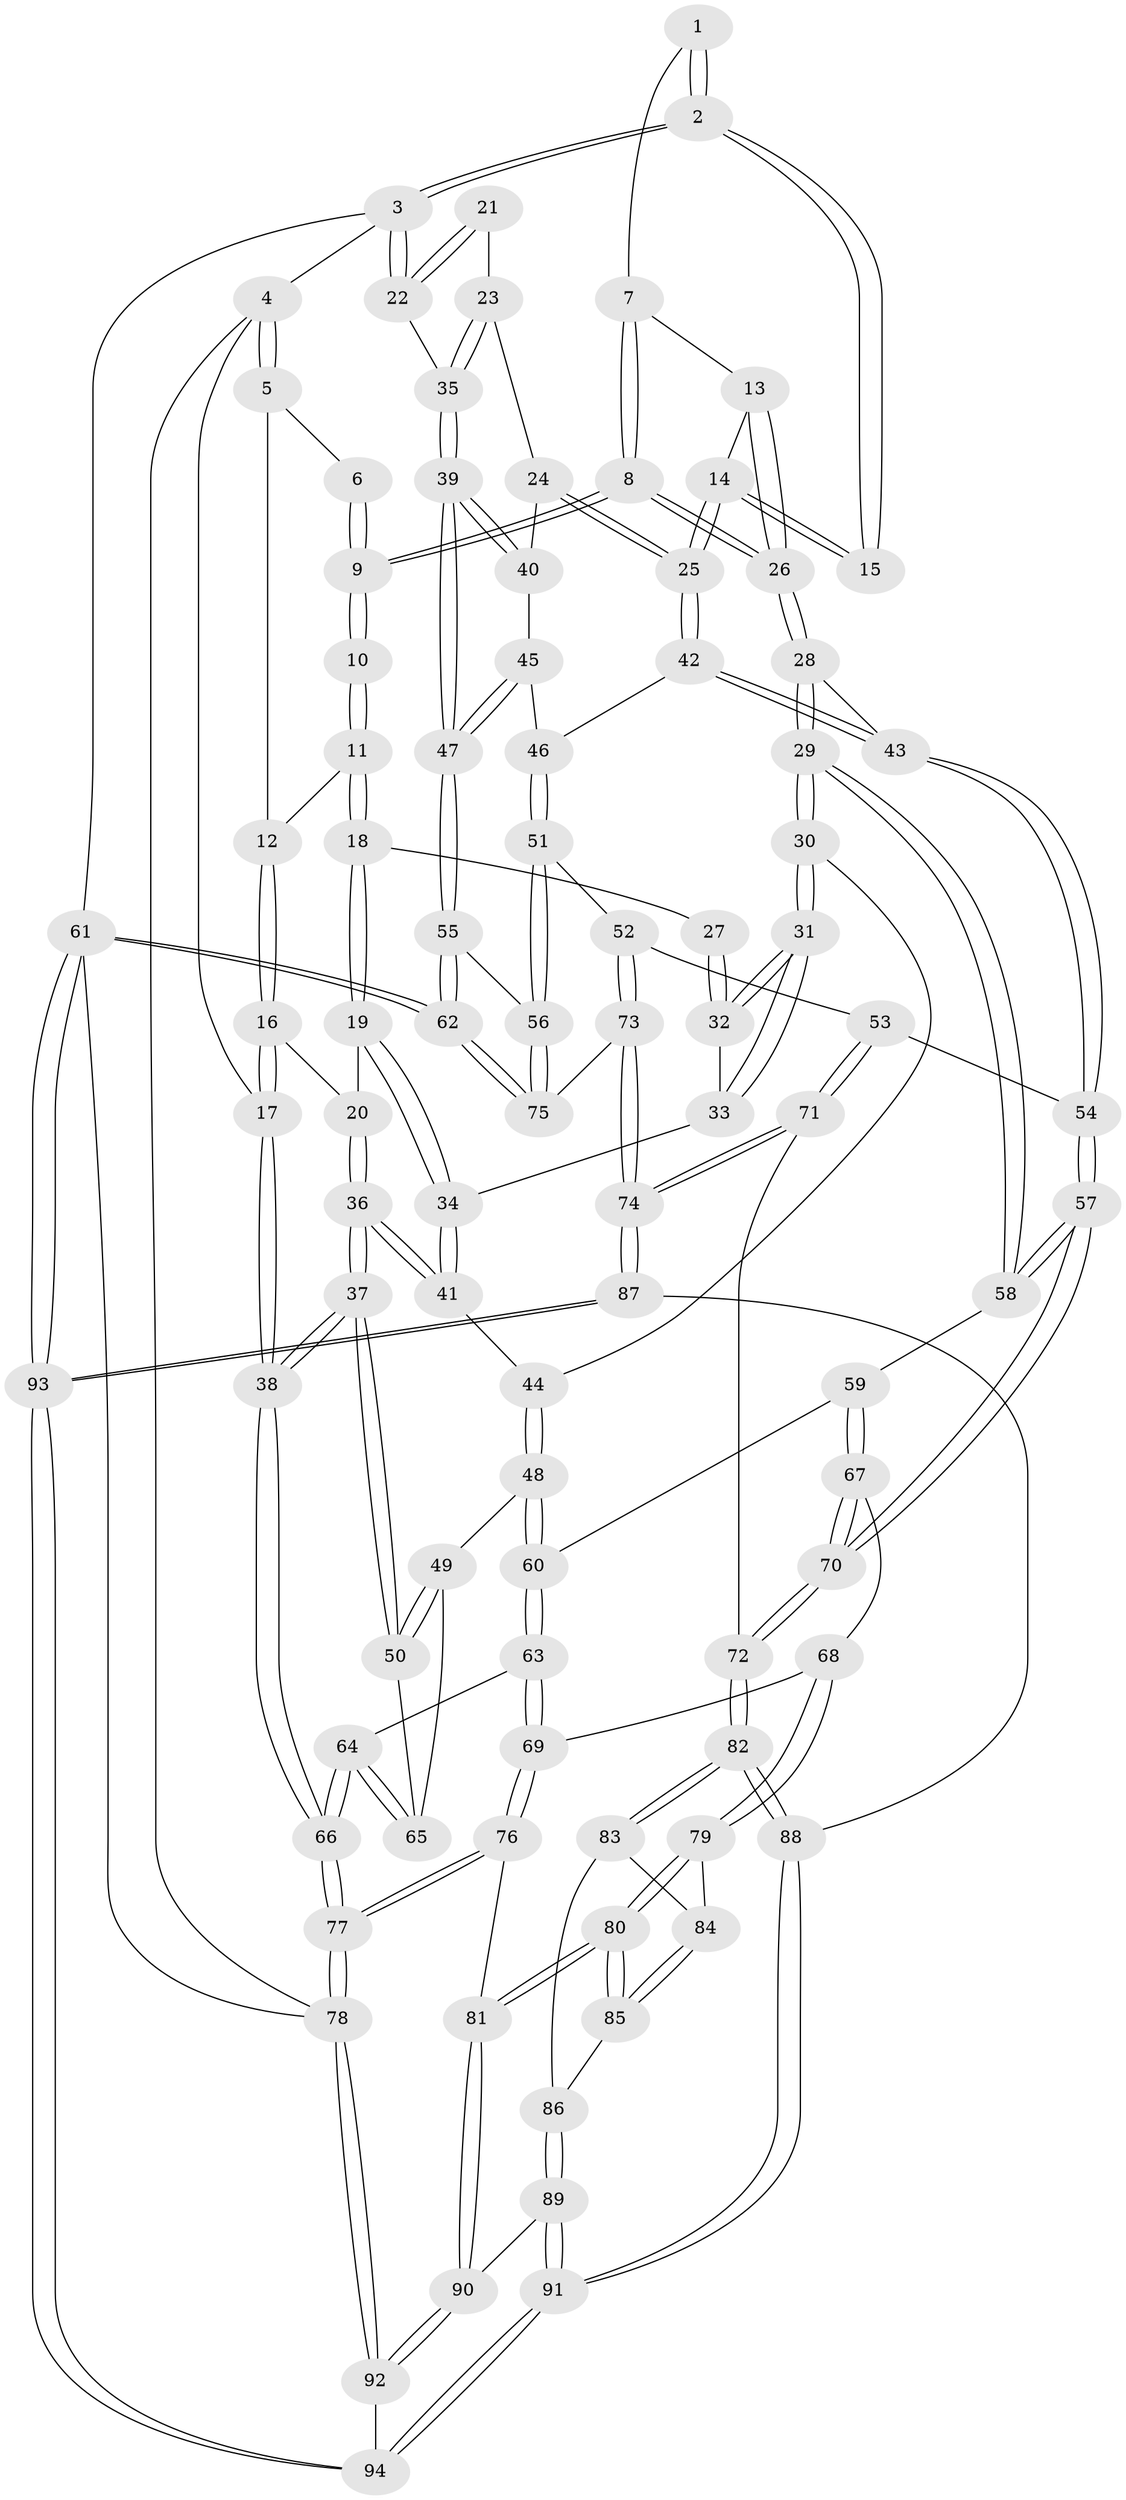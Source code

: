 // Generated by graph-tools (version 1.1) at 2025/03/03/09/25 03:03:18]
// undirected, 94 vertices, 232 edges
graph export_dot {
graph [start="1"]
  node [color=gray90,style=filled];
  1 [pos="+0.6219709373701237+0"];
  2 [pos="+1+0"];
  3 [pos="+1+0"];
  4 [pos="+0+0"];
  5 [pos="+0.10958844840801063+0"];
  6 [pos="+0.3543259695030796+0"];
  7 [pos="+0.6623320349994778+0.0513883843610647"];
  8 [pos="+0.43910719127574005+0.14397625626422442"];
  9 [pos="+0.4177762233628257+0.12515369918218136"];
  10 [pos="+0.3588409296206753+0.1502192053044141"];
  11 [pos="+0.24518670957965796+0.127406239188615"];
  12 [pos="+0.1431717315937301+0.04167022531744949"];
  13 [pos="+0.7100984378063465+0.11645475160825891"];
  14 [pos="+0.7794506220368312+0.17226596239067216"];
  15 [pos="+0.8579020064232857+0.10074172520363489"];
  16 [pos="+0.1097410924750492+0.1630959790910857"];
  17 [pos="+0+0.25926520507610146"];
  18 [pos="+0.21964486656476162+0.2170304761472202"];
  19 [pos="+0.1877518437608647+0.24902701372896544"];
  20 [pos="+0.14799164567413986+0.2286826801884547"];
  21 [pos="+0.9531796070433616+0.18388769729292087"];
  22 [pos="+1+0"];
  23 [pos="+0.9571304103269695+0.23612058649722725"];
  24 [pos="+0.8898290282680915+0.24363248486054565"];
  25 [pos="+0.7815562047651086+0.2081129505132946"];
  26 [pos="+0.48373000032452695+0.24403363669436712"];
  27 [pos="+0.33513563172398436+0.17714784921793125"];
  28 [pos="+0.4943743377894567+0.30422371603218423"];
  29 [pos="+0.3997135804265571+0.39261102078047627"];
  30 [pos="+0.3835887884184523+0.38667486713074245"];
  31 [pos="+0.37110204865010626+0.3712779259217717"];
  32 [pos="+0.31308216731689176+0.23265188664355557"];
  33 [pos="+0.25616675604862105+0.2732748654910645"];
  34 [pos="+0.19910342232197686+0.266838659741179"];
  35 [pos="+1+0.25316347015573953"];
  36 [pos="+0.009700911731043413+0.37462649652259444"];
  37 [pos="+0+0.4299795235103855"];
  38 [pos="+0+0.44290805765156926"];
  39 [pos="+1+0.3568514842758085"];
  40 [pos="+0.9399621081496996+0.32090342675122696"];
  41 [pos="+0.19535897879243724+0.3579367927466969"];
  42 [pos="+0.7312244624448012+0.3340006802153059"];
  43 [pos="+0.6619134251203576+0.3608345499708909"];
  44 [pos="+0.22122705788848437+0.3948169823895322"];
  45 [pos="+0.8926105737260183+0.3752929795940967"];
  46 [pos="+0.7786773466763098+0.37776650697987857"];
  47 [pos="+1+0.5244056439649457"];
  48 [pos="+0.19141680819039533+0.46815777271672354"];
  49 [pos="+0.1341319553711602+0.4698549214952494"];
  50 [pos="+0+0.43394668319174057"];
  51 [pos="+0.8607838382627878+0.5645008893437685"];
  52 [pos="+0.7276839957013669+0.5948755992479102"];
  53 [pos="+0.6432293519161785+0.5857989076431662"];
  54 [pos="+0.6121513410715993+0.5629345626474245"];
  55 [pos="+1+0.5806477916540153"];
  56 [pos="+0.9119261816057201+0.5922175997586011"];
  57 [pos="+0.5238101874928203+0.5847518772567192"];
  58 [pos="+0.4024394845754758+0.49886883398397097"];
  59 [pos="+0.3394593218228367+0.5478239626180045"];
  60 [pos="+0.23252014578370764+0.5452850399957404"];
  61 [pos="+1+1"];
  62 [pos="+1+0.9841754532833883"];
  63 [pos="+0.17445441884218565+0.6166817860022883"];
  64 [pos="+0.1577535021306422+0.6045071863334697"];
  65 [pos="+0.1304944973453583+0.5441812721108475"];
  66 [pos="+0+0.46174854590150555"];
  67 [pos="+0.333746249924234+0.6691511820289037"];
  68 [pos="+0.31241547324095104+0.6953230709438142"];
  69 [pos="+0.1730870971558951+0.6317055684291878"];
  70 [pos="+0.4874423203483354+0.7014337410473971"];
  71 [pos="+0.6600240666438936+0.7747303704616757"];
  72 [pos="+0.49531075018549275+0.7505361194364256"];
  73 [pos="+0.7634678532964242+0.8092300570436681"];
  74 [pos="+0.7272208685635724+0.8387281711572342"];
  75 [pos="+0.8059240708311977+0.7880038068837465"];
  76 [pos="+0.0873843175806509+0.7751161320568436"];
  77 [pos="+0+0.8223334519649087"];
  78 [pos="+0+1"];
  79 [pos="+0.30996426993691745+0.7104621132822725"];
  80 [pos="+0.12144003003645601+0.7851388233759872"];
  81 [pos="+0.10279657928471879+0.7823248382092665"];
  82 [pos="+0.43873477513780146+0.8517511849456255"];
  83 [pos="+0.3482581249924424+0.7662018611853826"];
  84 [pos="+0.3166618298385807+0.7311352904190757"];
  85 [pos="+0.2467673899535743+0.8396226088385975"];
  86 [pos="+0.2574758599643901+0.8510115151600315"];
  87 [pos="+0.718331288001518+0.890142343466157"];
  88 [pos="+0.4297210410764542+0.9423379605797713"];
  89 [pos="+0.2682014548006644+0.8639059578213869"];
  90 [pos="+0.18413229753701613+0.9577958102429356"];
  91 [pos="+0.4249290442662224+0.9496404894988141"];
  92 [pos="+0.18581579486162006+1"];
  93 [pos="+0.9032338725285156+1"];
  94 [pos="+0.3826496042623754+1"];
  1 -- 2;
  1 -- 2;
  1 -- 7;
  2 -- 3;
  2 -- 3;
  2 -- 15;
  2 -- 15;
  3 -- 4;
  3 -- 22;
  3 -- 22;
  3 -- 61;
  4 -- 5;
  4 -- 5;
  4 -- 17;
  4 -- 78;
  5 -- 6;
  5 -- 12;
  6 -- 9;
  6 -- 9;
  7 -- 8;
  7 -- 8;
  7 -- 13;
  8 -- 9;
  8 -- 9;
  8 -- 26;
  8 -- 26;
  9 -- 10;
  9 -- 10;
  10 -- 11;
  10 -- 11;
  11 -- 12;
  11 -- 18;
  11 -- 18;
  12 -- 16;
  12 -- 16;
  13 -- 14;
  13 -- 26;
  13 -- 26;
  14 -- 15;
  14 -- 15;
  14 -- 25;
  14 -- 25;
  16 -- 17;
  16 -- 17;
  16 -- 20;
  17 -- 38;
  17 -- 38;
  18 -- 19;
  18 -- 19;
  18 -- 27;
  19 -- 20;
  19 -- 34;
  19 -- 34;
  20 -- 36;
  20 -- 36;
  21 -- 22;
  21 -- 22;
  21 -- 23;
  22 -- 35;
  23 -- 24;
  23 -- 35;
  23 -- 35;
  24 -- 25;
  24 -- 25;
  24 -- 40;
  25 -- 42;
  25 -- 42;
  26 -- 28;
  26 -- 28;
  27 -- 32;
  27 -- 32;
  28 -- 29;
  28 -- 29;
  28 -- 43;
  29 -- 30;
  29 -- 30;
  29 -- 58;
  29 -- 58;
  30 -- 31;
  30 -- 31;
  30 -- 44;
  31 -- 32;
  31 -- 32;
  31 -- 33;
  31 -- 33;
  32 -- 33;
  33 -- 34;
  34 -- 41;
  34 -- 41;
  35 -- 39;
  35 -- 39;
  36 -- 37;
  36 -- 37;
  36 -- 41;
  36 -- 41;
  37 -- 38;
  37 -- 38;
  37 -- 50;
  37 -- 50;
  38 -- 66;
  38 -- 66;
  39 -- 40;
  39 -- 40;
  39 -- 47;
  39 -- 47;
  40 -- 45;
  41 -- 44;
  42 -- 43;
  42 -- 43;
  42 -- 46;
  43 -- 54;
  43 -- 54;
  44 -- 48;
  44 -- 48;
  45 -- 46;
  45 -- 47;
  45 -- 47;
  46 -- 51;
  46 -- 51;
  47 -- 55;
  47 -- 55;
  48 -- 49;
  48 -- 60;
  48 -- 60;
  49 -- 50;
  49 -- 50;
  49 -- 65;
  50 -- 65;
  51 -- 52;
  51 -- 56;
  51 -- 56;
  52 -- 53;
  52 -- 73;
  52 -- 73;
  53 -- 54;
  53 -- 71;
  53 -- 71;
  54 -- 57;
  54 -- 57;
  55 -- 56;
  55 -- 62;
  55 -- 62;
  56 -- 75;
  56 -- 75;
  57 -- 58;
  57 -- 58;
  57 -- 70;
  57 -- 70;
  58 -- 59;
  59 -- 60;
  59 -- 67;
  59 -- 67;
  60 -- 63;
  60 -- 63;
  61 -- 62;
  61 -- 62;
  61 -- 93;
  61 -- 93;
  61 -- 78;
  62 -- 75;
  62 -- 75;
  63 -- 64;
  63 -- 69;
  63 -- 69;
  64 -- 65;
  64 -- 65;
  64 -- 66;
  64 -- 66;
  66 -- 77;
  66 -- 77;
  67 -- 68;
  67 -- 70;
  67 -- 70;
  68 -- 69;
  68 -- 79;
  68 -- 79;
  69 -- 76;
  69 -- 76;
  70 -- 72;
  70 -- 72;
  71 -- 72;
  71 -- 74;
  71 -- 74;
  72 -- 82;
  72 -- 82;
  73 -- 74;
  73 -- 74;
  73 -- 75;
  74 -- 87;
  74 -- 87;
  76 -- 77;
  76 -- 77;
  76 -- 81;
  77 -- 78;
  77 -- 78;
  78 -- 92;
  78 -- 92;
  79 -- 80;
  79 -- 80;
  79 -- 84;
  80 -- 81;
  80 -- 81;
  80 -- 85;
  80 -- 85;
  81 -- 90;
  81 -- 90;
  82 -- 83;
  82 -- 83;
  82 -- 88;
  82 -- 88;
  83 -- 84;
  83 -- 86;
  84 -- 85;
  84 -- 85;
  85 -- 86;
  86 -- 89;
  86 -- 89;
  87 -- 88;
  87 -- 93;
  87 -- 93;
  88 -- 91;
  88 -- 91;
  89 -- 90;
  89 -- 91;
  89 -- 91;
  90 -- 92;
  90 -- 92;
  91 -- 94;
  91 -- 94;
  92 -- 94;
  93 -- 94;
  93 -- 94;
}
